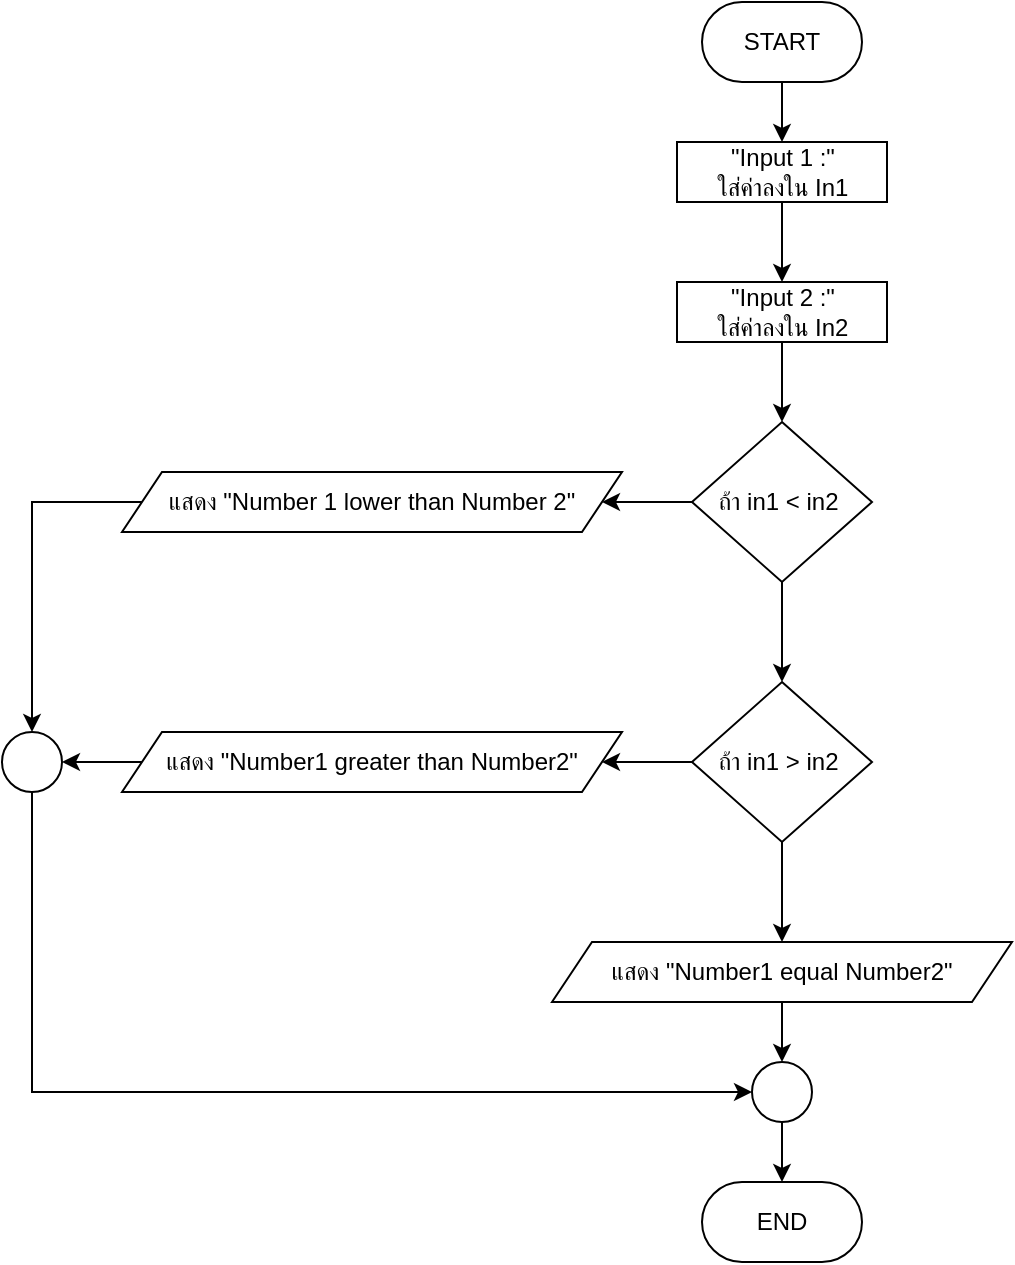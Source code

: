 <mxfile version="24.7.17">
  <diagram name="Page-1" id="1Ea9J2FBNifhpVIg0XZY">
    <mxGraphModel dx="768" dy="458" grid="1" gridSize="10" guides="1" tooltips="1" connect="1" arrows="1" fold="1" page="1" pageScale="1" pageWidth="850" pageHeight="1100" math="0" shadow="0">
      <root>
        <mxCell id="0" />
        <mxCell id="1" parent="0" />
        <mxCell id="iT15qdXA6bIswRw0svQ7-4" value="" style="edgeStyle=orthogonalEdgeStyle;rounded=0;orthogonalLoop=1;jettySize=auto;html=1;" edge="1" parent="1" source="iT15qdXA6bIswRw0svQ7-2" target="iT15qdXA6bIswRw0svQ7-3">
          <mxGeometry relative="1" as="geometry" />
        </mxCell>
        <mxCell id="iT15qdXA6bIswRw0svQ7-2" value="START" style="rounded=1;whiteSpace=wrap;html=1;arcSize=50;" vertex="1" parent="1">
          <mxGeometry x="400" y="30" width="80" height="40" as="geometry" />
        </mxCell>
        <mxCell id="iT15qdXA6bIswRw0svQ7-6" value="" style="edgeStyle=orthogonalEdgeStyle;rounded=0;orthogonalLoop=1;jettySize=auto;html=1;entryX=0.5;entryY=0;entryDx=0;entryDy=0;" edge="1" parent="1" source="iT15qdXA6bIswRw0svQ7-3" target="iT15qdXA6bIswRw0svQ7-7">
          <mxGeometry relative="1" as="geometry">
            <mxPoint x="440" y="160" as="targetPoint" />
          </mxGeometry>
        </mxCell>
        <mxCell id="iT15qdXA6bIswRw0svQ7-3" value="&quot;Input 1 :&quot;&lt;div&gt;ใส่ค่าลงใน In1&lt;/div&gt;" style="rounded=0;whiteSpace=wrap;html=1;" vertex="1" parent="1">
          <mxGeometry x="387.5" y="100" width="105" height="30" as="geometry" />
        </mxCell>
        <mxCell id="iT15qdXA6bIswRw0svQ7-9" value="" style="edgeStyle=orthogonalEdgeStyle;rounded=0;orthogonalLoop=1;jettySize=auto;html=1;" edge="1" parent="1" source="iT15qdXA6bIswRw0svQ7-7" target="iT15qdXA6bIswRw0svQ7-8">
          <mxGeometry relative="1" as="geometry" />
        </mxCell>
        <mxCell id="iT15qdXA6bIswRw0svQ7-7" value="&quot;Input 2 :&quot;&lt;div&gt;ใส่ค่าลงใน In2&lt;/div&gt;" style="rounded=0;whiteSpace=wrap;html=1;" vertex="1" parent="1">
          <mxGeometry x="387.5" y="170" width="105" height="30" as="geometry" />
        </mxCell>
        <mxCell id="iT15qdXA6bIswRw0svQ7-11" value="" style="edgeStyle=orthogonalEdgeStyle;rounded=0;orthogonalLoop=1;jettySize=auto;html=1;" edge="1" parent="1" source="iT15qdXA6bIswRw0svQ7-8" target="iT15qdXA6bIswRw0svQ7-12">
          <mxGeometry relative="1" as="geometry">
            <mxPoint x="540" y="280" as="targetPoint" />
          </mxGeometry>
        </mxCell>
        <mxCell id="iT15qdXA6bIswRw0svQ7-17" value="" style="edgeStyle=orthogonalEdgeStyle;rounded=0;orthogonalLoop=1;jettySize=auto;html=1;" edge="1" parent="1" source="iT15qdXA6bIswRw0svQ7-8" target="iT15qdXA6bIswRw0svQ7-14">
          <mxGeometry relative="1" as="geometry" />
        </mxCell>
        <mxCell id="iT15qdXA6bIswRw0svQ7-8" value="ถ้า in1 &amp;lt; in2&amp;nbsp;" style="rhombus;whiteSpace=wrap;html=1;rounded=0;" vertex="1" parent="1">
          <mxGeometry x="395" y="240" width="90" height="80" as="geometry" />
        </mxCell>
        <mxCell id="iT15qdXA6bIswRw0svQ7-28" value="" style="edgeStyle=orthogonalEdgeStyle;rounded=0;orthogonalLoop=1;jettySize=auto;html=1;" edge="1" parent="1" source="iT15qdXA6bIswRw0svQ7-12" target="iT15qdXA6bIswRw0svQ7-27">
          <mxGeometry relative="1" as="geometry" />
        </mxCell>
        <mxCell id="iT15qdXA6bIswRw0svQ7-12" value="แสดง &quot;Number 1 lower than Number 2&quot;" style="shape=parallelogram;perimeter=parallelogramPerimeter;whiteSpace=wrap;html=1;fixedSize=1;" vertex="1" parent="1">
          <mxGeometry x="110" y="265" width="250" height="30" as="geometry" />
        </mxCell>
        <mxCell id="iT15qdXA6bIswRw0svQ7-19" value="" style="edgeStyle=orthogonalEdgeStyle;rounded=0;orthogonalLoop=1;jettySize=auto;html=1;" edge="1" parent="1" source="iT15qdXA6bIswRw0svQ7-14" target="iT15qdXA6bIswRw0svQ7-18">
          <mxGeometry relative="1" as="geometry" />
        </mxCell>
        <mxCell id="iT15qdXA6bIswRw0svQ7-26" value="" style="edgeStyle=orthogonalEdgeStyle;rounded=0;orthogonalLoop=1;jettySize=auto;html=1;" edge="1" parent="1" source="iT15qdXA6bIswRw0svQ7-14" target="iT15qdXA6bIswRw0svQ7-20">
          <mxGeometry relative="1" as="geometry" />
        </mxCell>
        <mxCell id="iT15qdXA6bIswRw0svQ7-14" value="ถ้า in1 &amp;gt;&lt;span style=&quot;color: rgba(0, 0, 0, 0); font-family: monospace; font-size: 0px; text-align: start; text-wrap: nowrap;&quot;&gt;%3CmxGraphModel%3E%3Croot%3E%3CmxCell%20id%3D%220%22%2F%3E%3CmxCell%20id%3D%221%22%20parent%3D%220%22%2F%3E%3CmxCell%20id%3D%222%22%20value%3D%22%E0%B8%96%E0%B9%89%E0%B8%B2%20in1%20%26amp%3Blt%3B%20in2%26amp%3Bnbsp%3B%22%20style%3D%22rhombus%3BwhiteSpace%3Dwrap%3Bhtml%3D1%3Brounded%3D0%3B%22%20vertex%3D%221%22%20parent%3D%221%22%3E%3CmxGeometry%20x%3D%22395%22%20y%3D%22240%22%20width%3D%2290%22%20height%3D%2280%22%20as%3D%22geometry%22%2F%3E%3C%2FmxCell%3E%3C%2Froot%3E%3C%2FmxGraphModel%3E&lt;/span&gt;&amp;nbsp;in2&amp;nbsp;" style="rhombus;whiteSpace=wrap;html=1;rounded=0;" vertex="1" parent="1">
          <mxGeometry x="395" y="370" width="90" height="80" as="geometry" />
        </mxCell>
        <mxCell id="iT15qdXA6bIswRw0svQ7-29" value="" style="edgeStyle=orthogonalEdgeStyle;rounded=0;orthogonalLoop=1;jettySize=auto;html=1;" edge="1" parent="1" source="iT15qdXA6bIswRw0svQ7-18" target="iT15qdXA6bIswRw0svQ7-27">
          <mxGeometry relative="1" as="geometry" />
        </mxCell>
        <mxCell id="iT15qdXA6bIswRw0svQ7-18" value="แสดง &quot;Number1 greater than Number2&quot;" style="shape=parallelogram;perimeter=parallelogramPerimeter;whiteSpace=wrap;html=1;fixedSize=1;rounded=0;" vertex="1" parent="1">
          <mxGeometry x="110" y="395" width="250" height="30" as="geometry" />
        </mxCell>
        <mxCell id="iT15qdXA6bIswRw0svQ7-35" value="" style="edgeStyle=orthogonalEdgeStyle;rounded=0;orthogonalLoop=1;jettySize=auto;html=1;" edge="1" parent="1" source="iT15qdXA6bIswRw0svQ7-20" target="iT15qdXA6bIswRw0svQ7-34">
          <mxGeometry relative="1" as="geometry" />
        </mxCell>
        <mxCell id="iT15qdXA6bIswRw0svQ7-20" value="แสดง &quot;Number1 equal Number2&quot;" style="shape=parallelogram;perimeter=parallelogramPerimeter;whiteSpace=wrap;html=1;fixedSize=1;rounded=0;" vertex="1" parent="1">
          <mxGeometry x="325" y="500" width="230" height="30" as="geometry" />
        </mxCell>
        <mxCell id="iT15qdXA6bIswRw0svQ7-24" value="END" style="rounded=1;whiteSpace=wrap;html=1;arcSize=50;" vertex="1" parent="1">
          <mxGeometry x="400" y="620" width="80" height="40" as="geometry" />
        </mxCell>
        <mxCell id="iT15qdXA6bIswRw0svQ7-37" style="edgeStyle=orthogonalEdgeStyle;rounded=0;orthogonalLoop=1;jettySize=auto;html=1;entryX=0;entryY=0.5;entryDx=0;entryDy=0;" edge="1" parent="1" source="iT15qdXA6bIswRw0svQ7-27" target="iT15qdXA6bIswRw0svQ7-34">
          <mxGeometry relative="1" as="geometry">
            <Array as="points">
              <mxPoint x="65" y="575" />
            </Array>
          </mxGeometry>
        </mxCell>
        <mxCell id="iT15qdXA6bIswRw0svQ7-27" value="" style="ellipse;whiteSpace=wrap;html=1;" vertex="1" parent="1">
          <mxGeometry x="50" y="395" width="30" height="30" as="geometry" />
        </mxCell>
        <mxCell id="iT15qdXA6bIswRw0svQ7-36" value="" style="edgeStyle=orthogonalEdgeStyle;rounded=0;orthogonalLoop=1;jettySize=auto;html=1;" edge="1" parent="1" source="iT15qdXA6bIswRw0svQ7-34" target="iT15qdXA6bIswRw0svQ7-24">
          <mxGeometry relative="1" as="geometry" />
        </mxCell>
        <mxCell id="iT15qdXA6bIswRw0svQ7-34" value="" style="ellipse;whiteSpace=wrap;html=1;" vertex="1" parent="1">
          <mxGeometry x="425" y="560" width="30" height="30" as="geometry" />
        </mxCell>
      </root>
    </mxGraphModel>
  </diagram>
</mxfile>
